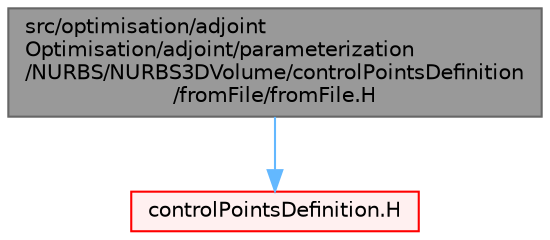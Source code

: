digraph "src/optimisation/adjointOptimisation/adjoint/parameterization/NURBS/NURBS3DVolume/controlPointsDefinition/fromFile/fromFile.H"
{
 // LATEX_PDF_SIZE
  bgcolor="transparent";
  edge [fontname=Helvetica,fontsize=10,labelfontname=Helvetica,labelfontsize=10];
  node [fontname=Helvetica,fontsize=10,shape=box,height=0.2,width=0.4];
  Node1 [id="Node000001",label="src/optimisation/adjoint\lOptimisation/adjoint/parameterization\l/NURBS/NURBS3DVolume/controlPointsDefinition\l/fromFile/fromFile.H",height=0.2,width=0.4,color="gray40", fillcolor="grey60", style="filled", fontcolor="black",tooltip=" "];
  Node1 -> Node2 [id="edge1_Node000001_Node000002",color="steelblue1",style="solid",tooltip=" "];
  Node2 [id="Node000002",label="controlPointsDefinition.H",height=0.2,width=0.4,color="red", fillcolor="#FFF0F0", style="filled",URL="$controlPointsDefinition_8H.html",tooltip=" "];
}

